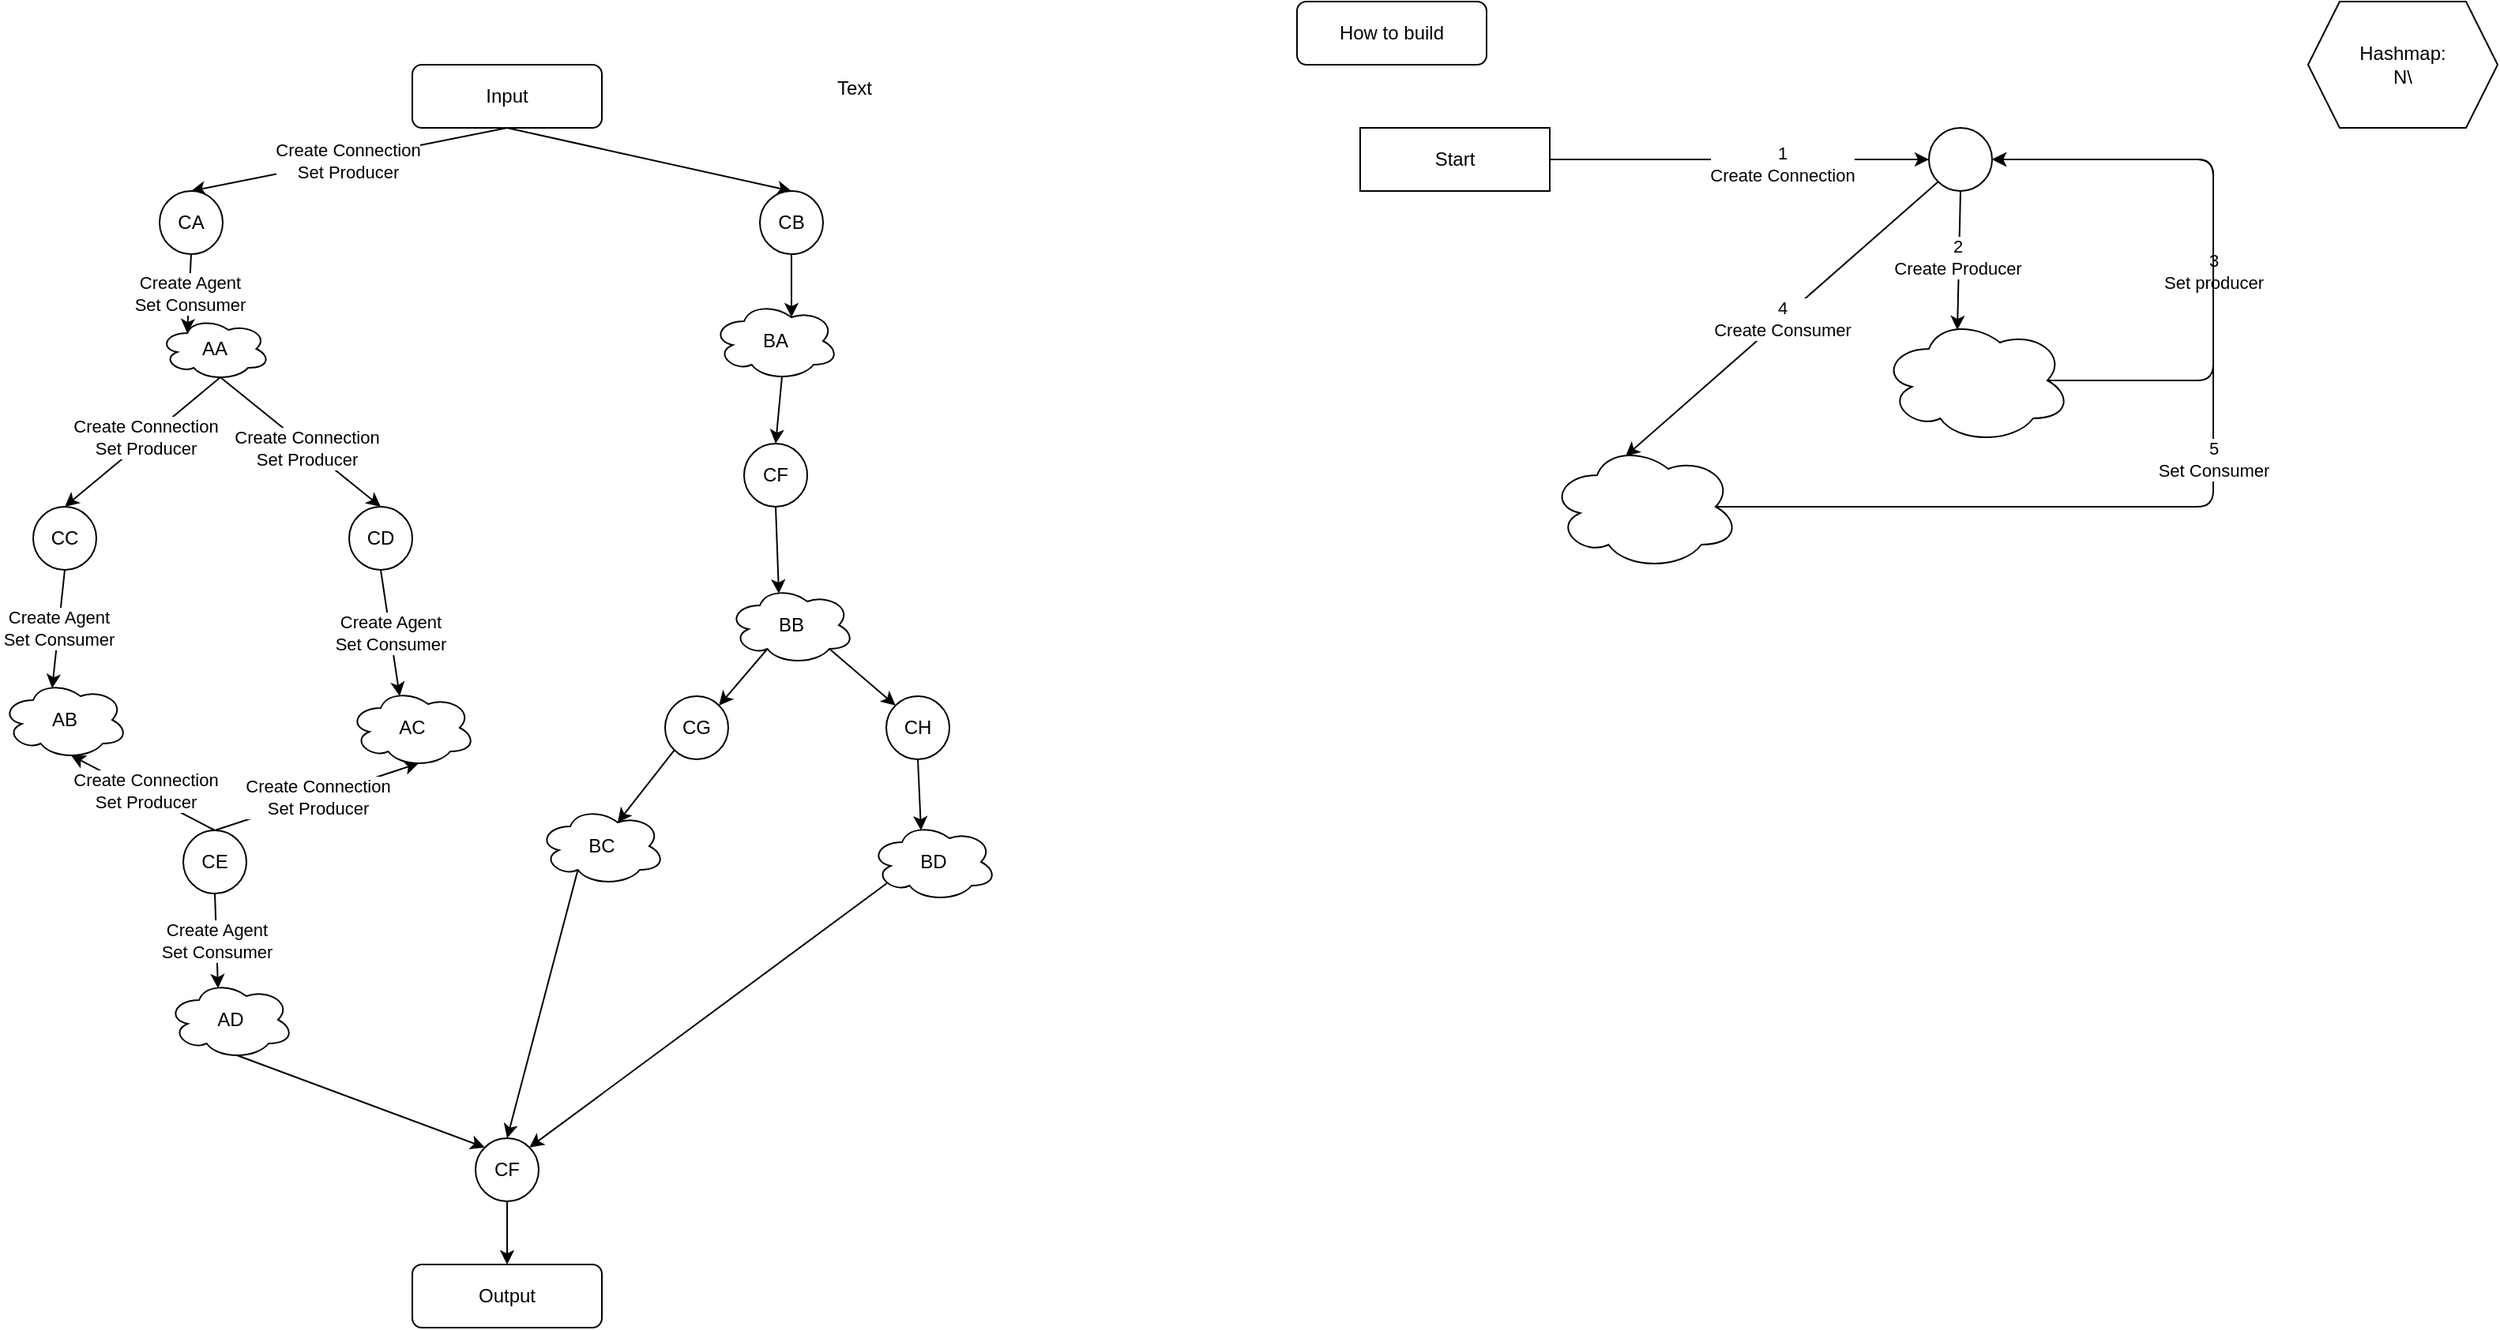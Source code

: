 <mxfile>
    <diagram id="TIEbAquitQrZgVtl4BMD" name="Page-1">
        <mxGraphModel dx="1095" dy="559" grid="1" gridSize="10" guides="1" tooltips="1" connect="1" arrows="1" fold="1" page="1" pageScale="1" pageWidth="850" pageHeight="1100" math="0" shadow="0">
            <root>
                <mxCell id="0"/>
                <mxCell id="1" parent="0"/>
                <mxCell id="32" style="edgeStyle=none;html=1;exitX=0.5;exitY=1;exitDx=0;exitDy=0;entryX=0.5;entryY=0;entryDx=0;entryDy=0;" edge="1" parent="1" source="2" target="31">
                    <mxGeometry relative="1" as="geometry"/>
                </mxCell>
                <mxCell id="58" value="Create Connection&lt;br&gt;Set Producer" style="edgeLabel;html=1;align=center;verticalAlign=middle;resizable=0;points=[];" vertex="1" connectable="0" parent="32">
                    <mxGeometry x="0.011" y="1" relative="1" as="geometry">
                        <mxPoint as="offset"/>
                    </mxGeometry>
                </mxCell>
                <mxCell id="34" style="edgeStyle=none;html=1;exitX=0.5;exitY=1;exitDx=0;exitDy=0;entryX=0.5;entryY=0;entryDx=0;entryDy=0;" edge="1" parent="1" source="2" target="33">
                    <mxGeometry relative="1" as="geometry"/>
                </mxCell>
                <mxCell id="2" value="Input" style="rounded=1;whiteSpace=wrap;html=1;" vertex="1" parent="1">
                    <mxGeometry x="320" y="40" width="120" height="40" as="geometry"/>
                </mxCell>
                <mxCell id="3" value="AC" style="ellipse;shape=cloud;whiteSpace=wrap;html=1;" vertex="1" parent="1">
                    <mxGeometry x="280" y="435" width="80" height="50" as="geometry"/>
                </mxCell>
                <mxCell id="39" style="edgeStyle=none;html=1;exitX=0.55;exitY=0.95;exitDx=0;exitDy=0;exitPerimeter=0;entryX=0;entryY=0;entryDx=0;entryDy=0;" edge="1" parent="1" source="5" target="38">
                    <mxGeometry relative="1" as="geometry"/>
                </mxCell>
                <mxCell id="5" value="AD" style="ellipse;shape=cloud;whiteSpace=wrap;html=1;" vertex="1" parent="1">
                    <mxGeometry x="165" y="620" width="80" height="50" as="geometry"/>
                </mxCell>
                <mxCell id="6" value="AB" style="ellipse;shape=cloud;whiteSpace=wrap;html=1;" vertex="1" parent="1">
                    <mxGeometry x="60" y="430" width="80" height="50" as="geometry"/>
                </mxCell>
                <mxCell id="41" style="edgeStyle=none;html=1;exitX=0.13;exitY=0.77;exitDx=0;exitDy=0;exitPerimeter=0;entryX=1;entryY=0;entryDx=0;entryDy=0;" edge="1" parent="1" source="7" target="38">
                    <mxGeometry relative="1" as="geometry"/>
                </mxCell>
                <mxCell id="7" value="BD" style="ellipse;shape=cloud;whiteSpace=wrap;html=1;" vertex="1" parent="1">
                    <mxGeometry x="610" y="520" width="80" height="50" as="geometry"/>
                </mxCell>
                <mxCell id="40" style="edgeStyle=none;html=1;exitX=0.31;exitY=0.8;exitDx=0;exitDy=0;exitPerimeter=0;entryX=0.5;entryY=0;entryDx=0;entryDy=0;" edge="1" parent="1" source="8" target="38">
                    <mxGeometry relative="1" as="geometry"/>
                </mxCell>
                <mxCell id="8" value="BC" style="ellipse;shape=cloud;whiteSpace=wrap;html=1;" vertex="1" parent="1">
                    <mxGeometry x="400" y="510" width="80" height="50" as="geometry"/>
                </mxCell>
                <mxCell id="19" style="edgeStyle=none;html=1;exitX=0.31;exitY=0.8;exitDx=0;exitDy=0;exitPerimeter=0;entryX=1;entryY=0;entryDx=0;entryDy=0;" edge="1" parent="1" source="9" target="14">
                    <mxGeometry relative="1" as="geometry"/>
                </mxCell>
                <mxCell id="20" style="edgeStyle=none;html=1;exitX=0.8;exitY=0.8;exitDx=0;exitDy=0;exitPerimeter=0;entryX=0;entryY=0;entryDx=0;entryDy=0;" edge="1" parent="1" source="9" target="15">
                    <mxGeometry relative="1" as="geometry"/>
                </mxCell>
                <mxCell id="9" value="BB" style="ellipse;shape=cloud;whiteSpace=wrap;html=1;" vertex="1" parent="1">
                    <mxGeometry x="520" y="370" width="80" height="50" as="geometry"/>
                </mxCell>
                <mxCell id="17" style="edgeStyle=none;html=1;exitX=0.55;exitY=0.95;exitDx=0;exitDy=0;exitPerimeter=0;entryX=0.5;entryY=0;entryDx=0;entryDy=0;" edge="1" parent="1" source="10" target="16">
                    <mxGeometry relative="1" as="geometry"/>
                </mxCell>
                <mxCell id="10" value="BA" style="ellipse;shape=cloud;whiteSpace=wrap;html=1;" vertex="1" parent="1">
                    <mxGeometry x="510" y="190" width="80" height="50" as="geometry"/>
                </mxCell>
                <mxCell id="12" style="edgeStyle=none;html=1;exitX=0.5;exitY=0;exitDx=0;exitDy=0;entryX=0.55;entryY=0.95;entryDx=0;entryDy=0;entryPerimeter=0;" edge="1" parent="1" source="11" target="6">
                    <mxGeometry relative="1" as="geometry"/>
                </mxCell>
                <mxCell id="61" value="Create Connection&lt;br&gt;Set Producer" style="edgeLabel;html=1;align=center;verticalAlign=middle;resizable=0;points=[];" vertex="1" connectable="0" parent="12">
                    <mxGeometry x="0.29" y="-2" relative="1" as="geometry">
                        <mxPoint x="13" y="7" as="offset"/>
                    </mxGeometry>
                </mxCell>
                <mxCell id="13" value="Create Connection&lt;br&gt;Set Producer" style="edgeStyle=none;html=1;exitX=0.5;exitY=0;exitDx=0;exitDy=0;entryX=0.55;entryY=0.95;entryDx=0;entryDy=0;entryPerimeter=0;" edge="1" parent="1" source="11" target="3">
                    <mxGeometry relative="1" as="geometry"/>
                </mxCell>
                <mxCell id="23" value="Create Agent&lt;br&gt;Set Consumer" style="edgeStyle=none;html=1;exitX=0.5;exitY=1;exitDx=0;exitDy=0;entryX=0.4;entryY=0.1;entryDx=0;entryDy=0;entryPerimeter=0;" edge="1" parent="1" source="11" target="5">
                    <mxGeometry relative="1" as="geometry">
                        <Array as="points"/>
                    </mxGeometry>
                </mxCell>
                <mxCell id="11" value="CE" style="ellipse;whiteSpace=wrap;html=1;aspect=fixed;" vertex="1" parent="1">
                    <mxGeometry x="175" y="525" width="40" height="40" as="geometry"/>
                </mxCell>
                <mxCell id="44" style="edgeStyle=none;html=1;exitX=0;exitY=1;exitDx=0;exitDy=0;entryX=0.625;entryY=0.2;entryDx=0;entryDy=0;entryPerimeter=0;" edge="1" parent="1" source="14" target="8">
                    <mxGeometry relative="1" as="geometry"/>
                </mxCell>
                <mxCell id="14" value="CG" style="ellipse;whiteSpace=wrap;html=1;aspect=fixed;" vertex="1" parent="1">
                    <mxGeometry x="480" y="440" width="40" height="40" as="geometry"/>
                </mxCell>
                <mxCell id="22" style="edgeStyle=none;html=1;exitX=0.5;exitY=1;exitDx=0;exitDy=0;entryX=0.4;entryY=0.1;entryDx=0;entryDy=0;entryPerimeter=0;" edge="1" parent="1" source="15" target="7">
                    <mxGeometry relative="1" as="geometry"/>
                </mxCell>
                <mxCell id="15" value="CH" style="ellipse;whiteSpace=wrap;html=1;aspect=fixed;" vertex="1" parent="1">
                    <mxGeometry x="620" y="440" width="40" height="40" as="geometry"/>
                </mxCell>
                <mxCell id="18" style="edgeStyle=none;html=1;exitX=0.5;exitY=1;exitDx=0;exitDy=0;entryX=0.4;entryY=0.1;entryDx=0;entryDy=0;entryPerimeter=0;" edge="1" parent="1" source="16" target="9">
                    <mxGeometry relative="1" as="geometry"/>
                </mxCell>
                <mxCell id="16" value="CF" style="ellipse;whiteSpace=wrap;html=1;aspect=fixed;" vertex="1" parent="1">
                    <mxGeometry x="530" y="280" width="40" height="40" as="geometry"/>
                </mxCell>
                <mxCell id="29" style="edgeStyle=none;html=1;exitX=0.55;exitY=0.95;exitDx=0;exitDy=0;exitPerimeter=0;entryX=0.5;entryY=0;entryDx=0;entryDy=0;" edge="1" parent="1" source="24" target="25">
                    <mxGeometry relative="1" as="geometry"/>
                </mxCell>
                <mxCell id="59" value="Create Connection&lt;br&gt;Set Producer" style="edgeLabel;html=1;align=center;verticalAlign=middle;resizable=0;points=[];" vertex="1" connectable="0" parent="29">
                    <mxGeometry x="-0.046" y="-2" relative="1" as="geometry">
                        <mxPoint as="offset"/>
                    </mxGeometry>
                </mxCell>
                <mxCell id="30" style="edgeStyle=none;html=1;exitX=0.55;exitY=0.95;exitDx=0;exitDy=0;exitPerimeter=0;entryX=0.5;entryY=0;entryDx=0;entryDy=0;" edge="1" parent="1" source="24" target="26">
                    <mxGeometry relative="1" as="geometry"/>
                </mxCell>
                <mxCell id="60" value="Create Connection&lt;br&gt;Set Producer" style="edgeLabel;html=1;align=center;verticalAlign=middle;resizable=0;points=[];" vertex="1" connectable="0" parent="30">
                    <mxGeometry x="0.083" y="-1" relative="1" as="geometry">
                        <mxPoint as="offset"/>
                    </mxGeometry>
                </mxCell>
                <mxCell id="24" value="AA" style="ellipse;shape=cloud;whiteSpace=wrap;html=1;" vertex="1" parent="1">
                    <mxGeometry x="160" y="200" width="70" height="40" as="geometry"/>
                </mxCell>
                <mxCell id="28" value="Create Agent&lt;br&gt;Set Consumer" style="edgeStyle=none;html=1;exitX=0.5;exitY=1;exitDx=0;exitDy=0;entryX=0.4;entryY=0.1;entryDx=0;entryDy=0;entryPerimeter=0;" edge="1" parent="1" source="25" target="6">
                    <mxGeometry relative="1" as="geometry">
                        <Array as="points"/>
                    </mxGeometry>
                </mxCell>
                <mxCell id="25" value="CC" style="ellipse;whiteSpace=wrap;html=1;aspect=fixed;" vertex="1" parent="1">
                    <mxGeometry x="80" y="320" width="40" height="40" as="geometry"/>
                </mxCell>
                <mxCell id="27" value="Create Agent&lt;br&gt;Set Consumer" style="edgeStyle=none;html=1;exitX=0.5;exitY=1;exitDx=0;exitDy=0;entryX=0.4;entryY=0.1;entryDx=0;entryDy=0;entryPerimeter=0;" edge="1" parent="1" source="26" target="3">
                    <mxGeometry relative="1" as="geometry"/>
                </mxCell>
                <mxCell id="26" value="CD" style="ellipse;whiteSpace=wrap;html=1;aspect=fixed;" vertex="1" parent="1">
                    <mxGeometry x="280" y="320" width="40" height="40" as="geometry"/>
                </mxCell>
                <mxCell id="36" value="Create Agent&lt;br&gt;Set Consumer" style="edgeStyle=none;html=1;exitX=0.5;exitY=1;exitDx=0;exitDy=0;entryX=0.25;entryY=0.25;entryDx=0;entryDy=0;entryPerimeter=0;" edge="1" parent="1" source="31" target="24">
                    <mxGeometry relative="1" as="geometry"/>
                </mxCell>
                <mxCell id="31" value="CA" style="ellipse;whiteSpace=wrap;html=1;aspect=fixed;" vertex="1" parent="1">
                    <mxGeometry x="160" y="120" width="40" height="40" as="geometry"/>
                </mxCell>
                <mxCell id="35" style="edgeStyle=none;html=1;exitX=0.5;exitY=1;exitDx=0;exitDy=0;entryX=0.625;entryY=0.2;entryDx=0;entryDy=0;entryPerimeter=0;" edge="1" parent="1" source="33" target="10">
                    <mxGeometry relative="1" as="geometry"/>
                </mxCell>
                <mxCell id="33" value="CB" style="ellipse;whiteSpace=wrap;html=1;aspect=fixed;" vertex="1" parent="1">
                    <mxGeometry x="540" y="120" width="40" height="40" as="geometry"/>
                </mxCell>
                <mxCell id="37" value="Output" style="rounded=1;whiteSpace=wrap;html=1;" vertex="1" parent="1">
                    <mxGeometry x="320" y="800" width="120" height="40" as="geometry"/>
                </mxCell>
                <mxCell id="42" style="edgeStyle=none;html=1;exitX=0.5;exitY=1;exitDx=0;exitDy=0;entryX=0.5;entryY=0;entryDx=0;entryDy=0;" edge="1" parent="1" source="38" target="37">
                    <mxGeometry relative="1" as="geometry"/>
                </mxCell>
                <mxCell id="38" value="CF" style="ellipse;whiteSpace=wrap;html=1;aspect=fixed;" vertex="1" parent="1">
                    <mxGeometry x="360" y="720" width="40" height="40" as="geometry"/>
                </mxCell>
                <mxCell id="45" value="How to build" style="rounded=1;whiteSpace=wrap;html=1;" vertex="1" parent="1">
                    <mxGeometry x="880" width="120" height="40" as="geometry"/>
                </mxCell>
                <mxCell id="63" style="edgeStyle=none;html=1;exitX=0.5;exitY=1;exitDx=0;exitDy=0;entryX=0.4;entryY=0.1;entryDx=0;entryDy=0;entryPerimeter=0;" edge="1" parent="1" source="47" target="62">
                    <mxGeometry relative="1" as="geometry"/>
                </mxCell>
                <mxCell id="64" value="2&lt;br&gt;Create Producer" style="edgeLabel;html=1;align=center;verticalAlign=middle;resizable=0;points=[];" vertex="1" connectable="0" parent="63">
                    <mxGeometry x="-0.045" y="-1" relative="1" as="geometry">
                        <mxPoint as="offset"/>
                    </mxGeometry>
                </mxCell>
                <mxCell id="68" value="4&lt;br&gt;Create Consumer" style="edgeStyle=none;html=1;exitX=0;exitY=1;exitDx=0;exitDy=0;entryX=0.4;entryY=0.1;entryDx=0;entryDy=0;entryPerimeter=0;" edge="1" parent="1" source="47" target="67">
                    <mxGeometry relative="1" as="geometry"/>
                </mxCell>
                <mxCell id="47" value="" style="ellipse;whiteSpace=wrap;html=1;aspect=fixed;" vertex="1" parent="1">
                    <mxGeometry x="1280" y="80" width="40" height="40" as="geometry"/>
                </mxCell>
                <mxCell id="49" style="edgeStyle=none;html=1;exitX=1;exitY=0.5;exitDx=0;exitDy=0;entryX=0;entryY=0.5;entryDx=0;entryDy=0;" edge="1" parent="1" source="48" target="47">
                    <mxGeometry relative="1" as="geometry"/>
                </mxCell>
                <mxCell id="50" value="1" style="edgeLabel;html=1;align=center;verticalAlign=middle;resizable=0;points=[];" vertex="1" connectable="0" parent="49">
                    <mxGeometry x="0.05" y="-1" relative="1" as="geometry">
                        <mxPoint y="-1" as="offset"/>
                    </mxGeometry>
                </mxCell>
                <mxCell id="54" value="1&lt;br&gt;Create Connection" style="edgeLabel;html=1;align=center;verticalAlign=middle;resizable=0;points=[];" vertex="1" connectable="0" parent="49">
                    <mxGeometry x="0.225" y="-3" relative="1" as="geometry">
                        <mxPoint as="offset"/>
                    </mxGeometry>
                </mxCell>
                <mxCell id="48" value="Start" style="rounded=0;whiteSpace=wrap;html=1;" vertex="1" parent="1">
                    <mxGeometry x="920" y="80" width="120" height="40" as="geometry"/>
                </mxCell>
                <mxCell id="57" value="Text" style="text;html=1;strokeColor=none;fillColor=none;align=center;verticalAlign=middle;whiteSpace=wrap;rounded=0;" vertex="1" parent="1">
                    <mxGeometry x="480" y="40" width="240" height="30" as="geometry"/>
                </mxCell>
                <mxCell id="65" style="edgeStyle=none;html=1;exitX=0.875;exitY=0.5;exitDx=0;exitDy=0;exitPerimeter=0;entryX=1;entryY=0.5;entryDx=0;entryDy=0;" edge="1" parent="1" source="62" target="47">
                    <mxGeometry relative="1" as="geometry">
                        <Array as="points">
                            <mxPoint x="1460" y="240"/>
                            <mxPoint x="1460" y="100"/>
                        </Array>
                    </mxGeometry>
                </mxCell>
                <mxCell id="66" value="3&lt;br&gt;Set producer" style="edgeLabel;html=1;align=center;verticalAlign=middle;resizable=0;points=[];" vertex="1" connectable="0" parent="65">
                    <mxGeometry x="-0.096" relative="1" as="geometry">
                        <mxPoint as="offset"/>
                    </mxGeometry>
                </mxCell>
                <mxCell id="62" value="" style="ellipse;shape=cloud;whiteSpace=wrap;html=1;" vertex="1" parent="1">
                    <mxGeometry x="1250" y="200" width="120" height="80" as="geometry"/>
                </mxCell>
                <mxCell id="69" style="edgeStyle=none;html=1;exitX=0.875;exitY=0.5;exitDx=0;exitDy=0;exitPerimeter=0;entryX=1;entryY=0.5;entryDx=0;entryDy=0;" edge="1" parent="1" source="67" target="47">
                    <mxGeometry relative="1" as="geometry">
                        <Array as="points">
                            <mxPoint x="1460" y="320"/>
                            <mxPoint x="1460" y="100"/>
                        </Array>
                    </mxGeometry>
                </mxCell>
                <mxCell id="70" value="5&lt;br&gt;Set Consumer" style="edgeLabel;html=1;align=center;verticalAlign=middle;resizable=0;points=[];" vertex="1" connectable="0" parent="69">
                    <mxGeometry x="0.022" relative="1" as="geometry">
                        <mxPoint as="offset"/>
                    </mxGeometry>
                </mxCell>
                <mxCell id="67" value="" style="ellipse;shape=cloud;whiteSpace=wrap;html=1;" vertex="1" parent="1">
                    <mxGeometry x="1040" y="280" width="120" height="80" as="geometry"/>
                </mxCell>
                <mxCell id="71" value="Hashmap:&lt;br&gt;N\" style="shape=hexagon;perimeter=hexagonPerimeter2;whiteSpace=wrap;html=1;fixedSize=1;" vertex="1" parent="1">
                    <mxGeometry x="1520" width="120" height="80" as="geometry"/>
                </mxCell>
            </root>
        </mxGraphModel>
    </diagram>
</mxfile>
